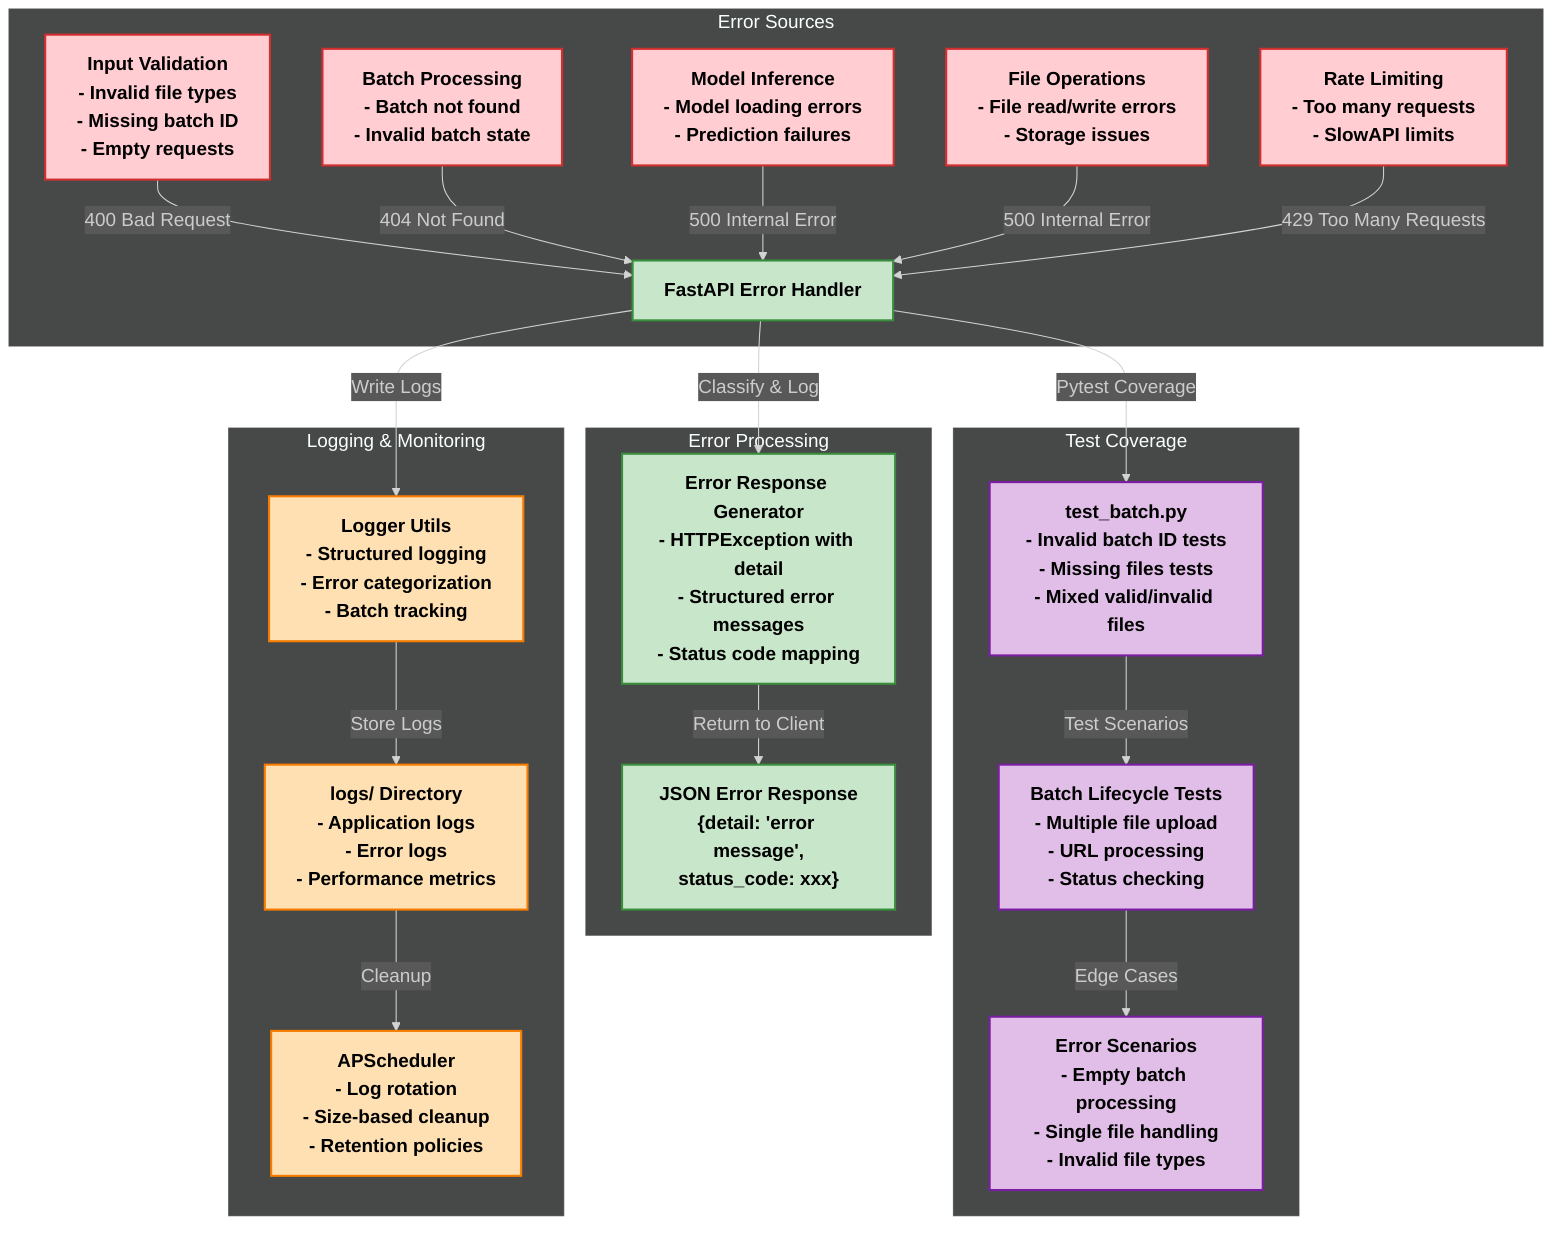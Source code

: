 %%{init: {'theme': 'dark', 'themeVariables': { 'fontFamily': 'arial', 'fontSize': '18px', 'fontWeight': 'bold'}}}%%
graph TD
    subgraph "Error Sources"
        style A1 fill:#ffcdd2,stroke:#d32f2f,stroke-width:2px,color:#000000,font-weight:bold
        style A2 fill:#ffcdd2,stroke:#d32f2f,stroke-width:2px,color:#000000,font-weight:bold
        style A3 fill:#ffcdd2,stroke:#d32f2f,stroke-width:2px,color:#000000,font-weight:bold
        style A4 fill:#ffcdd2,stroke:#d32f2f,stroke-width:2px,color:#000000,font-weight:bold
        style A5 fill:#ffcdd2,stroke:#d32f2f,stroke-width:2px,color:#000000,font-weight:bold
        A1["Input Validation<br/>- Invalid file types<br/>- Missing batch ID<br/>- Empty requests"] -->|"400 Bad Request"| B["FastAPI Error Handler"]
        A2["Batch Processing<br/>- Batch not found<br/>- Invalid batch state"] -->|"404 Not Found"| B
        A3["Model Inference<br/>- Model loading errors<br/>- Prediction failures"] -->|"500 Internal Error"| B
        A4["File Operations<br/>- File read/write errors<br/>- Storage issues"] -->|"500 Internal Error"| B
        A5["Rate Limiting<br/>- Too many requests<br/>- SlowAPI limits"] -->|"429 Too Many Requests"| B
    end

    subgraph "Error Processing"
        style B fill:#c8e6c9,stroke:#388e3c,stroke-width:2px,color:#000000,font-weight:bold
        style C fill:#c8e6c9,stroke:#388e3c,stroke-width:2px,color:#000000,font-weight:bold
        style D fill:#c8e6c9,stroke:#388e3c,stroke-width:2px,color:#000000,font-weight:bold
        B -->|"Classify & Log"| C["Error Response Generator<br/>- HTTPException with detail<br/>- Structured error messages<br/>- Status code mapping"]
        C -->|"Return to Client"| D["JSON Error Response<br/>{detail: 'error message',<br/>status_code: xxx}"]
    end

    subgraph "Test Coverage"
        style E fill:#e1bee7,stroke:#7b1fa2,stroke-width:2px,color:#000000,font-weight:bold
        style F fill:#e1bee7,stroke:#7b1fa2,stroke-width:2px,color:#000000,font-weight:bold
        style G fill:#e1bee7,stroke:#7b1fa2,stroke-width:2px,color:#000000,font-weight:bold
        B -->|"Pytest Coverage"| E["test_batch.py<br/>- Invalid batch ID tests<br/>- Missing files tests<br/>- Mixed valid/invalid files"]
        E -->|"Test Scenarios"| F["Batch Lifecycle Tests<br/>- Multiple file upload<br/>- URL processing<br/>- Status checking"]
        F -->|"Edge Cases"| G["Error Scenarios<br/>- Empty batch processing<br/>- Single file handling<br/>- Invalid file types"]
    end

    subgraph "Logging & Monitoring"
        style H fill:#ffe0b2,stroke:#f57c00,stroke-width:2px,color:#000000,font-weight:bold
        style I fill:#ffe0b2,stroke:#f57c00,stroke-width:2px,color:#000000,font-weight:bold
        style J fill:#ffe0b2,stroke:#f57c00,stroke-width:2px,color:#000000,font-weight:bold
        B -->|"Write Logs"| H["Logger Utils<br/>- Structured logging<br/>- Error categorization<br/>- Batch tracking"]
        H -->|"Store Logs"| I["logs/ Directory<br/>- Application logs<br/>- Error logs<br/>- Performance metrics"]
        I -->|"Cleanup"| J["APScheduler<br/>- Log rotation<br/>- Size-based cleanup<br/>- Retention policies"]
    end